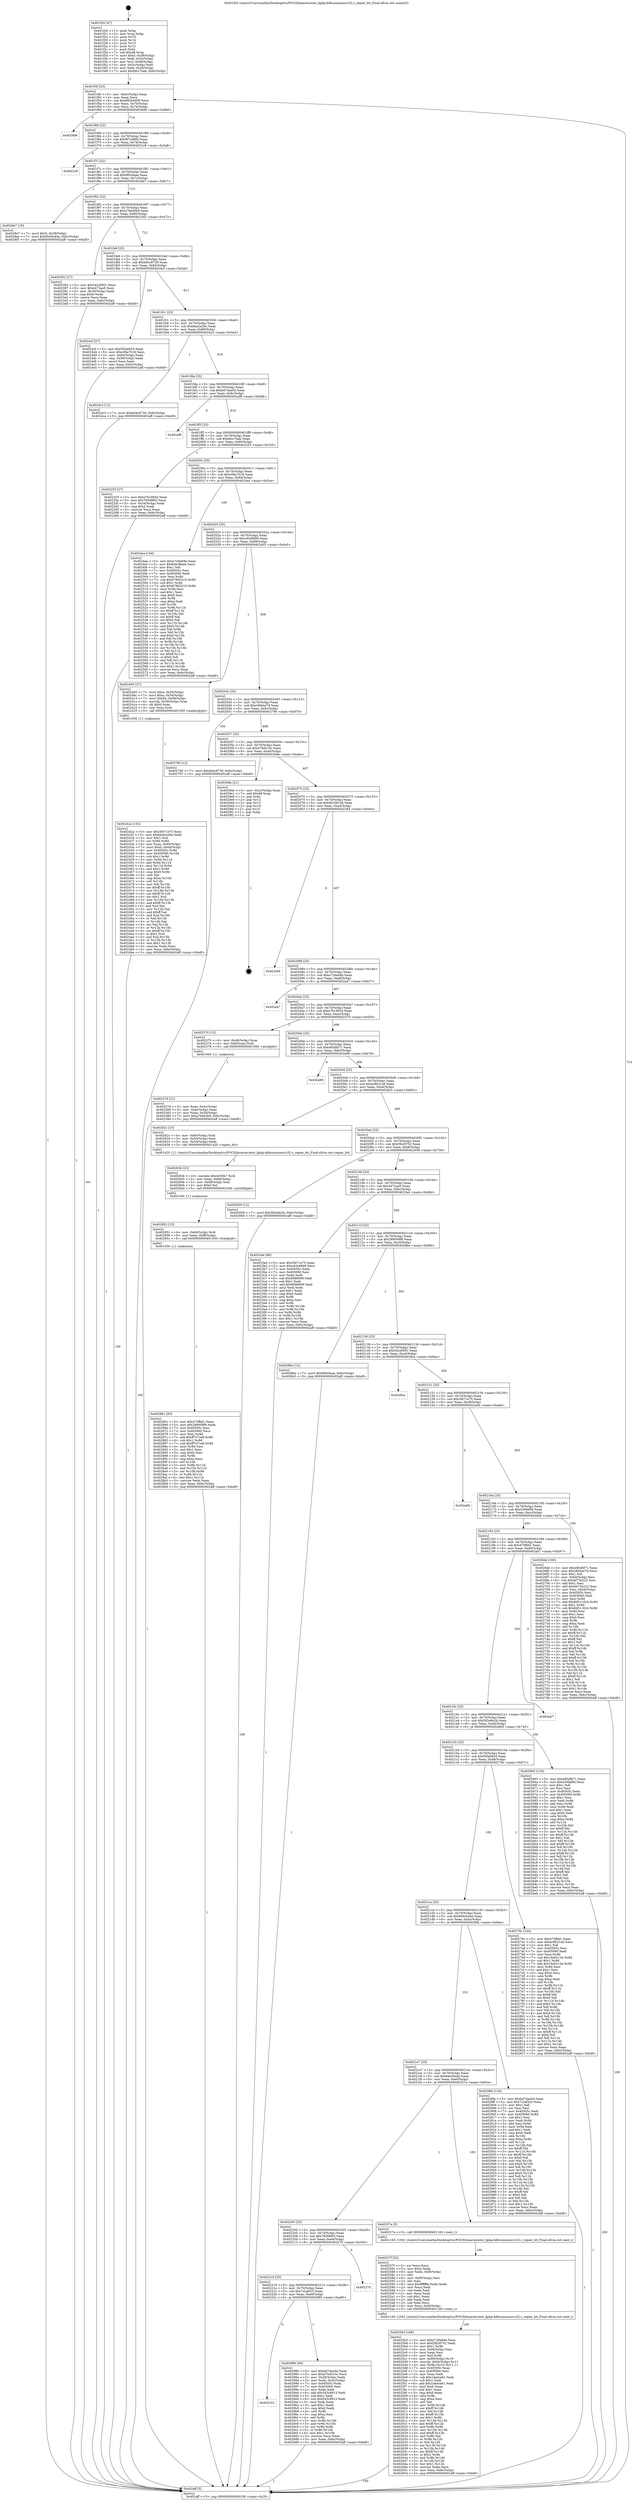 digraph "0x401f20" {
  label = "0x401f20 (/mnt/c/Users/mathe/Desktop/tcc/POCII/binaries/extr_kphp-kdbcommoncrc32.c_repair_bit_Final-ollvm.out::main(0))"
  labelloc = "t"
  node[shape=record]

  Entry [label="",width=0.3,height=0.3,shape=circle,fillcolor=black,style=filled]
  "0x401f4f" [label="{
     0x401f4f [23]\l
     | [instrs]\l
     &nbsp;&nbsp;0x401f4f \<+3\>: mov -0x6c(%rbp),%eax\l
     &nbsp;&nbsp;0x401f52 \<+2\>: mov %eax,%ecx\l
     &nbsp;&nbsp;0x401f54 \<+6\>: sub $0x89284499,%ecx\l
     &nbsp;&nbsp;0x401f5a \<+3\>: mov %eax,-0x70(%rbp)\l
     &nbsp;&nbsp;0x401f5d \<+3\>: mov %ecx,-0x74(%rbp)\l
     &nbsp;&nbsp;0x401f60 \<+6\>: je 00000000004028d6 \<main+0x9b6\>\l
  }"]
  "0x4028d6" [label="{
     0x4028d6\l
  }", style=dashed]
  "0x401f66" [label="{
     0x401f66 [22]\l
     | [instrs]\l
     &nbsp;&nbsp;0x401f66 \<+5\>: jmp 0000000000401f6b \<main+0x4b\>\l
     &nbsp;&nbsp;0x401f6b \<+3\>: mov -0x70(%rbp),%eax\l
     &nbsp;&nbsp;0x401f6e \<+5\>: sub $0x8f7cd900,%eax\l
     &nbsp;&nbsp;0x401f73 \<+3\>: mov %eax,-0x78(%rbp)\l
     &nbsp;&nbsp;0x401f76 \<+6\>: je 00000000004022c8 \<main+0x3a8\>\l
  }"]
  Exit [label="",width=0.3,height=0.3,shape=circle,fillcolor=black,style=filled,peripheries=2]
  "0x4022c8" [label="{
     0x4022c8\l
  }", style=dashed]
  "0x401f7c" [label="{
     0x401f7c [22]\l
     | [instrs]\l
     &nbsp;&nbsp;0x401f7c \<+5\>: jmp 0000000000401f81 \<main+0x61\>\l
     &nbsp;&nbsp;0x401f81 \<+3\>: mov -0x70(%rbp),%eax\l
     &nbsp;&nbsp;0x401f84 \<+5\>: sub $0x985cfaaa,%eax\l
     &nbsp;&nbsp;0x401f89 \<+3\>: mov %eax,-0x7c(%rbp)\l
     &nbsp;&nbsp;0x401f8c \<+6\>: je 00000000004028e7 \<main+0x9c7\>\l
  }"]
  "0x402232" [label="{
     0x402232\l
  }", style=dashed]
  "0x4028e7" [label="{
     0x4028e7 [19]\l
     | [instrs]\l
     &nbsp;&nbsp;0x4028e7 \<+7\>: movl $0x0,-0x38(%rbp)\l
     &nbsp;&nbsp;0x4028ee \<+7\>: movl $0x6040e44e,-0x6c(%rbp)\l
     &nbsp;&nbsp;0x4028f5 \<+5\>: jmp 0000000000402aff \<main+0xbdf\>\l
  }"]
  "0x401f92" [label="{
     0x401f92 [22]\l
     | [instrs]\l
     &nbsp;&nbsp;0x401f92 \<+5\>: jmp 0000000000401f97 \<main+0x77\>\l
     &nbsp;&nbsp;0x401f97 \<+3\>: mov -0x70(%rbp),%eax\l
     &nbsp;&nbsp;0x401f9a \<+5\>: sub $0xa76ed3b9,%eax\l
     &nbsp;&nbsp;0x401f9f \<+3\>: mov %eax,-0x80(%rbp)\l
     &nbsp;&nbsp;0x401fa2 \<+6\>: je 0000000000402392 \<main+0x472\>\l
  }"]
  "0x402980" [label="{
     0x402980 [94]\l
     | [instrs]\l
     &nbsp;&nbsp;0x402980 \<+5\>: mov $0xbd7daa5d,%eax\l
     &nbsp;&nbsp;0x402985 \<+5\>: mov $0xd7bd410c,%ecx\l
     &nbsp;&nbsp;0x40298a \<+3\>: mov -0x38(%rbp),%edx\l
     &nbsp;&nbsp;0x40298d \<+3\>: mov %edx,-0x2c(%rbp)\l
     &nbsp;&nbsp;0x402990 \<+7\>: mov 0x40505c,%edx\l
     &nbsp;&nbsp;0x402997 \<+7\>: mov 0x405060,%esi\l
     &nbsp;&nbsp;0x40299e \<+2\>: mov %edx,%edi\l
     &nbsp;&nbsp;0x4029a0 \<+6\>: add $0x543c9913,%edi\l
     &nbsp;&nbsp;0x4029a6 \<+3\>: sub $0x1,%edi\l
     &nbsp;&nbsp;0x4029a9 \<+6\>: sub $0x543c9913,%edi\l
     &nbsp;&nbsp;0x4029af \<+3\>: imul %edi,%edx\l
     &nbsp;&nbsp;0x4029b2 \<+3\>: and $0x1,%edx\l
     &nbsp;&nbsp;0x4029b5 \<+3\>: cmp $0x0,%edx\l
     &nbsp;&nbsp;0x4029b8 \<+4\>: sete %r8b\l
     &nbsp;&nbsp;0x4029bc \<+3\>: cmp $0xa,%esi\l
     &nbsp;&nbsp;0x4029bf \<+4\>: setl %r9b\l
     &nbsp;&nbsp;0x4029c3 \<+3\>: mov %r8b,%r10b\l
     &nbsp;&nbsp;0x4029c6 \<+3\>: and %r9b,%r10b\l
     &nbsp;&nbsp;0x4029c9 \<+3\>: xor %r9b,%r8b\l
     &nbsp;&nbsp;0x4029cc \<+3\>: or %r8b,%r10b\l
     &nbsp;&nbsp;0x4029cf \<+4\>: test $0x1,%r10b\l
     &nbsp;&nbsp;0x4029d3 \<+3\>: cmovne %ecx,%eax\l
     &nbsp;&nbsp;0x4029d6 \<+3\>: mov %eax,-0x6c(%rbp)\l
     &nbsp;&nbsp;0x4029d9 \<+5\>: jmp 0000000000402aff \<main+0xbdf\>\l
  }"]
  "0x402392" [label="{
     0x402392 [27]\l
     | [instrs]\l
     &nbsp;&nbsp;0x402392 \<+5\>: mov $0x3424f561,%eax\l
     &nbsp;&nbsp;0x402397 \<+5\>: mov $0x4472ae5,%ecx\l
     &nbsp;&nbsp;0x40239c \<+3\>: mov -0x30(%rbp),%edx\l
     &nbsp;&nbsp;0x40239f \<+3\>: cmp $0x0,%edx\l
     &nbsp;&nbsp;0x4023a2 \<+3\>: cmove %ecx,%eax\l
     &nbsp;&nbsp;0x4023a5 \<+3\>: mov %eax,-0x6c(%rbp)\l
     &nbsp;&nbsp;0x4023a8 \<+5\>: jmp 0000000000402aff \<main+0xbdf\>\l
  }"]
  "0x401fa8" [label="{
     0x401fa8 [25]\l
     | [instrs]\l
     &nbsp;&nbsp;0x401fa8 \<+5\>: jmp 0000000000401fad \<main+0x8d\>\l
     &nbsp;&nbsp;0x401fad \<+3\>: mov -0x70(%rbp),%eax\l
     &nbsp;&nbsp;0x401fb0 \<+5\>: sub $0xbb4c8739,%eax\l
     &nbsp;&nbsp;0x401fb5 \<+6\>: mov %eax,-0x84(%rbp)\l
     &nbsp;&nbsp;0x401fbb \<+6\>: je 00000000004024cf \<main+0x5af\>\l
  }"]
  "0x402219" [label="{
     0x402219 [25]\l
     | [instrs]\l
     &nbsp;&nbsp;0x402219 \<+5\>: jmp 000000000040221e \<main+0x2fe\>\l
     &nbsp;&nbsp;0x40221e \<+3\>: mov -0x70(%rbp),%eax\l
     &nbsp;&nbsp;0x402221 \<+5\>: sub $0x7c2af3c5,%eax\l
     &nbsp;&nbsp;0x402226 \<+6\>: mov %eax,-0xe8(%rbp)\l
     &nbsp;&nbsp;0x40222c \<+6\>: je 0000000000402980 \<main+0xa60\>\l
  }"]
  "0x4024cf" [label="{
     0x4024cf [27]\l
     | [instrs]\l
     &nbsp;&nbsp;0x4024cf \<+5\>: mov $0x5f3a6654,%eax\l
     &nbsp;&nbsp;0x4024d4 \<+5\>: mov $0xc06a7018,%ecx\l
     &nbsp;&nbsp;0x4024d9 \<+3\>: mov -0x64(%rbp),%edx\l
     &nbsp;&nbsp;0x4024dc \<+3\>: cmp -0x58(%rbp),%edx\l
     &nbsp;&nbsp;0x4024df \<+3\>: cmovl %ecx,%eax\l
     &nbsp;&nbsp;0x4024e2 \<+3\>: mov %eax,-0x6c(%rbp)\l
     &nbsp;&nbsp;0x4024e5 \<+5\>: jmp 0000000000402aff \<main+0xbdf\>\l
  }"]
  "0x401fc1" [label="{
     0x401fc1 [25]\l
     | [instrs]\l
     &nbsp;&nbsp;0x401fc1 \<+5\>: jmp 0000000000401fc6 \<main+0xa6\>\l
     &nbsp;&nbsp;0x401fc6 \<+3\>: mov -0x70(%rbp),%eax\l
     &nbsp;&nbsp;0x401fc9 \<+5\>: sub $0xbbd2a26e,%eax\l
     &nbsp;&nbsp;0x401fce \<+6\>: mov %eax,-0x88(%rbp)\l
     &nbsp;&nbsp;0x401fd4 \<+6\>: je 00000000004024c3 \<main+0x5a3\>\l
  }"]
  "0x402270" [label="{
     0x402270\l
  }", style=dashed]
  "0x4024c3" [label="{
     0x4024c3 [12]\l
     | [instrs]\l
     &nbsp;&nbsp;0x4024c3 \<+7\>: movl $0xbb4c8739,-0x6c(%rbp)\l
     &nbsp;&nbsp;0x4024ca \<+5\>: jmp 0000000000402aff \<main+0xbdf\>\l
  }"]
  "0x401fda" [label="{
     0x401fda [25]\l
     | [instrs]\l
     &nbsp;&nbsp;0x401fda \<+5\>: jmp 0000000000401fdf \<main+0xbf\>\l
     &nbsp;&nbsp;0x401fdf \<+3\>: mov -0x70(%rbp),%eax\l
     &nbsp;&nbsp;0x401fe2 \<+5\>: sub $0xbd7daa5d,%eax\l
     &nbsp;&nbsp;0x401fe7 \<+6\>: mov %eax,-0x8c(%rbp)\l
     &nbsp;&nbsp;0x401fed \<+6\>: je 0000000000402af8 \<main+0xbd8\>\l
  }"]
  "0x402861" [label="{
     0x402861 [93]\l
     | [instrs]\l
     &nbsp;&nbsp;0x402861 \<+5\>: mov $0x475ffaf1,%eax\l
     &nbsp;&nbsp;0x402866 \<+5\>: mov $0x289009f9,%edx\l
     &nbsp;&nbsp;0x40286b \<+7\>: mov 0x40505c,%esi\l
     &nbsp;&nbsp;0x402872 \<+7\>: mov 0x405060,%ecx\l
     &nbsp;&nbsp;0x402879 \<+3\>: mov %esi,%r8d\l
     &nbsp;&nbsp;0x40287c \<+7\>: add $0xff7e7ce8,%r8d\l
     &nbsp;&nbsp;0x402883 \<+4\>: sub $0x1,%r8d\l
     &nbsp;&nbsp;0x402887 \<+7\>: sub $0xff7e7ce8,%r8d\l
     &nbsp;&nbsp;0x40288e \<+4\>: imul %r8d,%esi\l
     &nbsp;&nbsp;0x402892 \<+3\>: and $0x1,%esi\l
     &nbsp;&nbsp;0x402895 \<+3\>: cmp $0x0,%esi\l
     &nbsp;&nbsp;0x402898 \<+4\>: sete %r9b\l
     &nbsp;&nbsp;0x40289c \<+3\>: cmp $0xa,%ecx\l
     &nbsp;&nbsp;0x40289f \<+4\>: setl %r10b\l
     &nbsp;&nbsp;0x4028a3 \<+3\>: mov %r9b,%r11b\l
     &nbsp;&nbsp;0x4028a6 \<+3\>: and %r10b,%r11b\l
     &nbsp;&nbsp;0x4028a9 \<+3\>: xor %r10b,%r9b\l
     &nbsp;&nbsp;0x4028ac \<+3\>: or %r9b,%r11b\l
     &nbsp;&nbsp;0x4028af \<+4\>: test $0x1,%r11b\l
     &nbsp;&nbsp;0x4028b3 \<+3\>: cmovne %edx,%eax\l
     &nbsp;&nbsp;0x4028b6 \<+3\>: mov %eax,-0x6c(%rbp)\l
     &nbsp;&nbsp;0x4028b9 \<+5\>: jmp 0000000000402aff \<main+0xbdf\>\l
  }"]
  "0x402af8" [label="{
     0x402af8\l
  }", style=dashed]
  "0x401ff3" [label="{
     0x401ff3 [25]\l
     | [instrs]\l
     &nbsp;&nbsp;0x401ff3 \<+5\>: jmp 0000000000401ff8 \<main+0xd8\>\l
     &nbsp;&nbsp;0x401ff8 \<+3\>: mov -0x70(%rbp),%eax\l
     &nbsp;&nbsp;0x401ffb \<+5\>: sub $0xbfcc7bab,%eax\l
     &nbsp;&nbsp;0x402000 \<+6\>: mov %eax,-0x90(%rbp)\l
     &nbsp;&nbsp;0x402006 \<+6\>: je 0000000000402255 \<main+0x335\>\l
  }"]
  "0x402852" [label="{
     0x402852 [15]\l
     | [instrs]\l
     &nbsp;&nbsp;0x402852 \<+4\>: mov -0x60(%rbp),%rdi\l
     &nbsp;&nbsp;0x402856 \<+6\>: mov %eax,-0xf8(%rbp)\l
     &nbsp;&nbsp;0x40285c \<+5\>: call 0000000000401030 \<free@plt\>\l
     | [calls]\l
     &nbsp;&nbsp;0x401030 \{1\} (unknown)\l
  }"]
  "0x402255" [label="{
     0x402255 [27]\l
     | [instrs]\l
     &nbsp;&nbsp;0x402255 \<+5\>: mov $0xe7b1965d,%eax\l
     &nbsp;&nbsp;0x40225a \<+5\>: mov $0x78308f03,%ecx\l
     &nbsp;&nbsp;0x40225f \<+3\>: mov -0x34(%rbp),%edx\l
     &nbsp;&nbsp;0x402262 \<+3\>: cmp $0x2,%edx\l
     &nbsp;&nbsp;0x402265 \<+3\>: cmovne %ecx,%eax\l
     &nbsp;&nbsp;0x402268 \<+3\>: mov %eax,-0x6c(%rbp)\l
     &nbsp;&nbsp;0x40226b \<+5\>: jmp 0000000000402aff \<main+0xbdf\>\l
  }"]
  "0x40200c" [label="{
     0x40200c [25]\l
     | [instrs]\l
     &nbsp;&nbsp;0x40200c \<+5\>: jmp 0000000000402011 \<main+0xf1\>\l
     &nbsp;&nbsp;0x402011 \<+3\>: mov -0x70(%rbp),%eax\l
     &nbsp;&nbsp;0x402014 \<+5\>: sub $0xc06a7018,%eax\l
     &nbsp;&nbsp;0x402019 \<+6\>: mov %eax,-0x94(%rbp)\l
     &nbsp;&nbsp;0x40201f \<+6\>: je 00000000004024ea \<main+0x5ca\>\l
  }"]
  "0x402aff" [label="{
     0x402aff [5]\l
     | [instrs]\l
     &nbsp;&nbsp;0x402aff \<+5\>: jmp 0000000000401f4f \<main+0x2f\>\l
  }"]
  "0x401f20" [label="{
     0x401f20 [47]\l
     | [instrs]\l
     &nbsp;&nbsp;0x401f20 \<+1\>: push %rbp\l
     &nbsp;&nbsp;0x401f21 \<+3\>: mov %rsp,%rbp\l
     &nbsp;&nbsp;0x401f24 \<+2\>: push %r15\l
     &nbsp;&nbsp;0x401f26 \<+2\>: push %r14\l
     &nbsp;&nbsp;0x401f28 \<+2\>: push %r13\l
     &nbsp;&nbsp;0x401f2a \<+2\>: push %r12\l
     &nbsp;&nbsp;0x401f2c \<+1\>: push %rbx\l
     &nbsp;&nbsp;0x401f2d \<+7\>: sub $0xd8,%rsp\l
     &nbsp;&nbsp;0x401f34 \<+7\>: movl $0x0,-0x38(%rbp)\l
     &nbsp;&nbsp;0x401f3b \<+3\>: mov %edi,-0x3c(%rbp)\l
     &nbsp;&nbsp;0x401f3e \<+4\>: mov %rsi,-0x48(%rbp)\l
     &nbsp;&nbsp;0x401f42 \<+3\>: mov -0x3c(%rbp),%edi\l
     &nbsp;&nbsp;0x401f45 \<+3\>: mov %edi,-0x34(%rbp)\l
     &nbsp;&nbsp;0x401f48 \<+7\>: movl $0xbfcc7bab,-0x6c(%rbp)\l
  }"]
  "0x40283b" [label="{
     0x40283b [23]\l
     | [instrs]\l
     &nbsp;&nbsp;0x40283b \<+10\>: movabs $0x4030b7,%rdi\l
     &nbsp;&nbsp;0x402845 \<+3\>: mov %eax,-0x68(%rbp)\l
     &nbsp;&nbsp;0x402848 \<+3\>: mov -0x68(%rbp),%esi\l
     &nbsp;&nbsp;0x40284b \<+2\>: mov $0x0,%al\l
     &nbsp;&nbsp;0x40284d \<+5\>: call 0000000000401040 \<printf@plt\>\l
     | [calls]\l
     &nbsp;&nbsp;0x401040 \{1\} (unknown)\l
  }"]
  "0x4024ea" [label="{
     0x4024ea [144]\l
     | [instrs]\l
     &nbsp;&nbsp;0x4024ea \<+5\>: mov $0xe729a84b,%eax\l
     &nbsp;&nbsp;0x4024ef \<+5\>: mov $0x6de38ada,%ecx\l
     &nbsp;&nbsp;0x4024f4 \<+2\>: mov $0x1,%dl\l
     &nbsp;&nbsp;0x4024f6 \<+7\>: mov 0x40505c,%esi\l
     &nbsp;&nbsp;0x4024fd \<+7\>: mov 0x405060,%edi\l
     &nbsp;&nbsp;0x402504 \<+3\>: mov %esi,%r8d\l
     &nbsp;&nbsp;0x402507 \<+7\>: sub $0x67805210,%r8d\l
     &nbsp;&nbsp;0x40250e \<+4\>: sub $0x1,%r8d\l
     &nbsp;&nbsp;0x402512 \<+7\>: add $0x67805210,%r8d\l
     &nbsp;&nbsp;0x402519 \<+4\>: imul %r8d,%esi\l
     &nbsp;&nbsp;0x40251d \<+3\>: and $0x1,%esi\l
     &nbsp;&nbsp;0x402520 \<+3\>: cmp $0x0,%esi\l
     &nbsp;&nbsp;0x402523 \<+4\>: sete %r9b\l
     &nbsp;&nbsp;0x402527 \<+3\>: cmp $0xa,%edi\l
     &nbsp;&nbsp;0x40252a \<+4\>: setl %r10b\l
     &nbsp;&nbsp;0x40252e \<+3\>: mov %r9b,%r11b\l
     &nbsp;&nbsp;0x402531 \<+4\>: xor $0xff,%r11b\l
     &nbsp;&nbsp;0x402535 \<+3\>: mov %r10b,%bl\l
     &nbsp;&nbsp;0x402538 \<+3\>: xor $0xff,%bl\l
     &nbsp;&nbsp;0x40253b \<+3\>: xor $0x0,%dl\l
     &nbsp;&nbsp;0x40253e \<+3\>: mov %r11b,%r14b\l
     &nbsp;&nbsp;0x402541 \<+4\>: and $0x0,%r14b\l
     &nbsp;&nbsp;0x402545 \<+3\>: and %dl,%r9b\l
     &nbsp;&nbsp;0x402548 \<+3\>: mov %bl,%r15b\l
     &nbsp;&nbsp;0x40254b \<+4\>: and $0x0,%r15b\l
     &nbsp;&nbsp;0x40254f \<+3\>: and %dl,%r10b\l
     &nbsp;&nbsp;0x402552 \<+3\>: or %r9b,%r14b\l
     &nbsp;&nbsp;0x402555 \<+3\>: or %r10b,%r15b\l
     &nbsp;&nbsp;0x402558 \<+3\>: xor %r15b,%r14b\l
     &nbsp;&nbsp;0x40255b \<+3\>: or %bl,%r11b\l
     &nbsp;&nbsp;0x40255e \<+4\>: xor $0xff,%r11b\l
     &nbsp;&nbsp;0x402562 \<+3\>: or $0x0,%dl\l
     &nbsp;&nbsp;0x402565 \<+3\>: and %dl,%r11b\l
     &nbsp;&nbsp;0x402568 \<+3\>: or %r11b,%r14b\l
     &nbsp;&nbsp;0x40256b \<+4\>: test $0x1,%r14b\l
     &nbsp;&nbsp;0x40256f \<+3\>: cmovne %ecx,%eax\l
     &nbsp;&nbsp;0x402572 \<+3\>: mov %eax,-0x6c(%rbp)\l
     &nbsp;&nbsp;0x402575 \<+5\>: jmp 0000000000402aff \<main+0xbdf\>\l
  }"]
  "0x402025" [label="{
     0x402025 [25]\l
     | [instrs]\l
     &nbsp;&nbsp;0x402025 \<+5\>: jmp 000000000040202a \<main+0x10a\>\l
     &nbsp;&nbsp;0x40202a \<+3\>: mov -0x70(%rbp),%eax\l
     &nbsp;&nbsp;0x40202d \<+5\>: sub $0xc93c8999,%eax\l
     &nbsp;&nbsp;0x402032 \<+6\>: mov %eax,-0x98(%rbp)\l
     &nbsp;&nbsp;0x402038 \<+6\>: je 0000000000402405 \<main+0x4e5\>\l
  }"]
  "0x4025b3" [label="{
     0x4025b3 [166]\l
     | [instrs]\l
     &nbsp;&nbsp;0x4025b3 \<+5\>: mov $0xe729a84b,%ecx\l
     &nbsp;&nbsp;0x4025b8 \<+5\>: mov $0xf3b29752,%edx\l
     &nbsp;&nbsp;0x4025bd \<+3\>: mov $0x1,%r8b\l
     &nbsp;&nbsp;0x4025c0 \<+6\>: mov -0xf4(%rbp),%esi\l
     &nbsp;&nbsp;0x4025c6 \<+3\>: imul %eax,%esi\l
     &nbsp;&nbsp;0x4025c9 \<+3\>: mov %sil,%r9b\l
     &nbsp;&nbsp;0x4025cc \<+4\>: mov -0x60(%rbp),%r10\l
     &nbsp;&nbsp;0x4025d0 \<+4\>: movslq -0x64(%rbp),%r11\l
     &nbsp;&nbsp;0x4025d4 \<+4\>: mov %r9b,(%r10,%r11,1)\l
     &nbsp;&nbsp;0x4025d8 \<+7\>: mov 0x40505c,%eax\l
     &nbsp;&nbsp;0x4025df \<+7\>: mov 0x405060,%esi\l
     &nbsp;&nbsp;0x4025e6 \<+2\>: mov %eax,%edi\l
     &nbsp;&nbsp;0x4025e8 \<+6\>: sub $0x1da4ce61,%edi\l
     &nbsp;&nbsp;0x4025ee \<+3\>: sub $0x1,%edi\l
     &nbsp;&nbsp;0x4025f1 \<+6\>: add $0x1da4ce61,%edi\l
     &nbsp;&nbsp;0x4025f7 \<+3\>: imul %edi,%eax\l
     &nbsp;&nbsp;0x4025fa \<+3\>: and $0x1,%eax\l
     &nbsp;&nbsp;0x4025fd \<+3\>: cmp $0x0,%eax\l
     &nbsp;&nbsp;0x402600 \<+4\>: sete %r9b\l
     &nbsp;&nbsp;0x402604 \<+3\>: cmp $0xa,%esi\l
     &nbsp;&nbsp;0x402607 \<+3\>: setl %bl\l
     &nbsp;&nbsp;0x40260a \<+3\>: mov %r9b,%r14b\l
     &nbsp;&nbsp;0x40260d \<+4\>: xor $0xff,%r14b\l
     &nbsp;&nbsp;0x402611 \<+3\>: mov %bl,%r15b\l
     &nbsp;&nbsp;0x402614 \<+4\>: xor $0xff,%r15b\l
     &nbsp;&nbsp;0x402618 \<+4\>: xor $0x1,%r8b\l
     &nbsp;&nbsp;0x40261c \<+3\>: mov %r14b,%r12b\l
     &nbsp;&nbsp;0x40261f \<+4\>: and $0xff,%r12b\l
     &nbsp;&nbsp;0x402623 \<+3\>: and %r8b,%r9b\l
     &nbsp;&nbsp;0x402626 \<+3\>: mov %r15b,%r13b\l
     &nbsp;&nbsp;0x402629 \<+4\>: and $0xff,%r13b\l
     &nbsp;&nbsp;0x40262d \<+3\>: and %r8b,%bl\l
     &nbsp;&nbsp;0x402630 \<+3\>: or %r9b,%r12b\l
     &nbsp;&nbsp;0x402633 \<+3\>: or %bl,%r13b\l
     &nbsp;&nbsp;0x402636 \<+3\>: xor %r13b,%r12b\l
     &nbsp;&nbsp;0x402639 \<+3\>: or %r15b,%r14b\l
     &nbsp;&nbsp;0x40263c \<+4\>: xor $0xff,%r14b\l
     &nbsp;&nbsp;0x402640 \<+4\>: or $0x1,%r8b\l
     &nbsp;&nbsp;0x402644 \<+3\>: and %r8b,%r14b\l
     &nbsp;&nbsp;0x402647 \<+3\>: or %r14b,%r12b\l
     &nbsp;&nbsp;0x40264a \<+4\>: test $0x1,%r12b\l
     &nbsp;&nbsp;0x40264e \<+3\>: cmovne %edx,%ecx\l
     &nbsp;&nbsp;0x402651 \<+3\>: mov %ecx,-0x6c(%rbp)\l
     &nbsp;&nbsp;0x402654 \<+5\>: jmp 0000000000402aff \<main+0xbdf\>\l
  }"]
  "0x402405" [label="{
     0x402405 [37]\l
     | [instrs]\l
     &nbsp;&nbsp;0x402405 \<+7\>: movl $0xa,-0x50(%rbp)\l
     &nbsp;&nbsp;0x40240c \<+7\>: movl $0xa,-0x54(%rbp)\l
     &nbsp;&nbsp;0x402413 \<+7\>: movl $0x64,-0x58(%rbp)\l
     &nbsp;&nbsp;0x40241a \<+4\>: movslq -0x58(%rbp),%rax\l
     &nbsp;&nbsp;0x40241e \<+4\>: shl $0x0,%rax\l
     &nbsp;&nbsp;0x402422 \<+3\>: mov %rax,%rdi\l
     &nbsp;&nbsp;0x402425 \<+5\>: call 0000000000401050 \<malloc@plt\>\l
     | [calls]\l
     &nbsp;&nbsp;0x401050 \{1\} (unknown)\l
  }"]
  "0x40203e" [label="{
     0x40203e [25]\l
     | [instrs]\l
     &nbsp;&nbsp;0x40203e \<+5\>: jmp 0000000000402043 \<main+0x123\>\l
     &nbsp;&nbsp;0x402043 \<+3\>: mov -0x70(%rbp),%eax\l
     &nbsp;&nbsp;0x402046 \<+5\>: sub $0xc9d44e7d,%eax\l
     &nbsp;&nbsp;0x40204b \<+6\>: mov %eax,-0x9c(%rbp)\l
     &nbsp;&nbsp;0x402051 \<+6\>: je 0000000000402790 \<main+0x870\>\l
  }"]
  "0x40257f" [label="{
     0x40257f [52]\l
     | [instrs]\l
     &nbsp;&nbsp;0x40257f \<+2\>: xor %ecx,%ecx\l
     &nbsp;&nbsp;0x402581 \<+5\>: mov $0x2,%edx\l
     &nbsp;&nbsp;0x402586 \<+6\>: mov %edx,-0xf0(%rbp)\l
     &nbsp;&nbsp;0x40258c \<+1\>: cltd\l
     &nbsp;&nbsp;0x40258d \<+6\>: mov -0xf0(%rbp),%esi\l
     &nbsp;&nbsp;0x402593 \<+2\>: idiv %esi\l
     &nbsp;&nbsp;0x402595 \<+6\>: imul $0xfffffffe,%edx,%edx\l
     &nbsp;&nbsp;0x40259b \<+2\>: mov %ecx,%edi\l
     &nbsp;&nbsp;0x40259d \<+2\>: sub %edx,%edi\l
     &nbsp;&nbsp;0x40259f \<+2\>: mov %ecx,%edx\l
     &nbsp;&nbsp;0x4025a1 \<+3\>: sub $0x1,%edx\l
     &nbsp;&nbsp;0x4025a4 \<+2\>: add %edx,%edi\l
     &nbsp;&nbsp;0x4025a6 \<+2\>: sub %edi,%ecx\l
     &nbsp;&nbsp;0x4025a8 \<+6\>: mov %ecx,-0xf4(%rbp)\l
     &nbsp;&nbsp;0x4025ae \<+5\>: call 0000000000401160 \<next_i\>\l
     | [calls]\l
     &nbsp;&nbsp;0x401160 \{100\} (/mnt/c/Users/mathe/Desktop/tcc/POCII/binaries/extr_kphp-kdbcommoncrc32.c_repair_bit_Final-ollvm.out::next_i)\l
  }"]
  "0x402790" [label="{
     0x402790 [12]\l
     | [instrs]\l
     &nbsp;&nbsp;0x402790 \<+7\>: movl $0xbb4c8739,-0x6c(%rbp)\l
     &nbsp;&nbsp;0x402797 \<+5\>: jmp 0000000000402aff \<main+0xbdf\>\l
  }"]
  "0x402057" [label="{
     0x402057 [25]\l
     | [instrs]\l
     &nbsp;&nbsp;0x402057 \<+5\>: jmp 000000000040205c \<main+0x13c\>\l
     &nbsp;&nbsp;0x40205c \<+3\>: mov -0x70(%rbp),%eax\l
     &nbsp;&nbsp;0x40205f \<+5\>: sub $0xd7bd410c,%eax\l
     &nbsp;&nbsp;0x402064 \<+6\>: mov %eax,-0xa0(%rbp)\l
     &nbsp;&nbsp;0x40206a \<+6\>: je 00000000004029de \<main+0xabe\>\l
  }"]
  "0x402200" [label="{
     0x402200 [25]\l
     | [instrs]\l
     &nbsp;&nbsp;0x402200 \<+5\>: jmp 0000000000402205 \<main+0x2e5\>\l
     &nbsp;&nbsp;0x402205 \<+3\>: mov -0x70(%rbp),%eax\l
     &nbsp;&nbsp;0x402208 \<+5\>: sub $0x78308f03,%eax\l
     &nbsp;&nbsp;0x40220d \<+6\>: mov %eax,-0xe4(%rbp)\l
     &nbsp;&nbsp;0x402213 \<+6\>: je 0000000000402270 \<main+0x350\>\l
  }"]
  "0x4029de" [label="{
     0x4029de [21]\l
     | [instrs]\l
     &nbsp;&nbsp;0x4029de \<+3\>: mov -0x2c(%rbp),%eax\l
     &nbsp;&nbsp;0x4029e1 \<+7\>: add $0xd8,%rsp\l
     &nbsp;&nbsp;0x4029e8 \<+1\>: pop %rbx\l
     &nbsp;&nbsp;0x4029e9 \<+2\>: pop %r12\l
     &nbsp;&nbsp;0x4029eb \<+2\>: pop %r13\l
     &nbsp;&nbsp;0x4029ed \<+2\>: pop %r14\l
     &nbsp;&nbsp;0x4029ef \<+2\>: pop %r15\l
     &nbsp;&nbsp;0x4029f1 \<+1\>: pop %rbp\l
     &nbsp;&nbsp;0x4029f2 \<+1\>: ret\l
  }"]
  "0x402070" [label="{
     0x402070 [25]\l
     | [instrs]\l
     &nbsp;&nbsp;0x402070 \<+5\>: jmp 0000000000402075 \<main+0x155\>\l
     &nbsp;&nbsp;0x402075 \<+3\>: mov -0x70(%rbp),%eax\l
     &nbsp;&nbsp;0x402078 \<+5\>: sub $0xdb338148,%eax\l
     &nbsp;&nbsp;0x40207d \<+6\>: mov %eax,-0xa4(%rbp)\l
     &nbsp;&nbsp;0x402083 \<+6\>: je 0000000000402364 \<main+0x444\>\l
  }"]
  "0x40257a" [label="{
     0x40257a [5]\l
     | [instrs]\l
     &nbsp;&nbsp;0x40257a \<+5\>: call 0000000000401160 \<next_i\>\l
     | [calls]\l
     &nbsp;&nbsp;0x401160 \{100\} (/mnt/c/Users/mathe/Desktop/tcc/POCII/binaries/extr_kphp-kdbcommoncrc32.c_repair_bit_Final-ollvm.out::next_i)\l
  }"]
  "0x402364" [label="{
     0x402364\l
  }", style=dashed]
  "0x402089" [label="{
     0x402089 [25]\l
     | [instrs]\l
     &nbsp;&nbsp;0x402089 \<+5\>: jmp 000000000040208e \<main+0x16e\>\l
     &nbsp;&nbsp;0x40208e \<+3\>: mov -0x70(%rbp),%eax\l
     &nbsp;&nbsp;0x402091 \<+5\>: sub $0xe729a84b,%eax\l
     &nbsp;&nbsp;0x402096 \<+6\>: mov %eax,-0xa8(%rbp)\l
     &nbsp;&nbsp;0x40209c \<+6\>: je 0000000000402a47 \<main+0xb27\>\l
  }"]
  "0x4021e7" [label="{
     0x4021e7 [25]\l
     | [instrs]\l
     &nbsp;&nbsp;0x4021e7 \<+5\>: jmp 00000000004021ec \<main+0x2cc\>\l
     &nbsp;&nbsp;0x4021ec \<+3\>: mov -0x70(%rbp),%eax\l
     &nbsp;&nbsp;0x4021ef \<+5\>: sub $0x6de38ada,%eax\l
     &nbsp;&nbsp;0x4021f4 \<+6\>: mov %eax,-0xe0(%rbp)\l
     &nbsp;&nbsp;0x4021fa \<+6\>: je 000000000040257a \<main+0x65a\>\l
  }"]
  "0x402a47" [label="{
     0x402a47\l
  }", style=dashed]
  "0x4020a2" [label="{
     0x4020a2 [25]\l
     | [instrs]\l
     &nbsp;&nbsp;0x4020a2 \<+5\>: jmp 00000000004020a7 \<main+0x187\>\l
     &nbsp;&nbsp;0x4020a7 \<+3\>: mov -0x70(%rbp),%eax\l
     &nbsp;&nbsp;0x4020aa \<+5\>: sub $0xe7b1965d,%eax\l
     &nbsp;&nbsp;0x4020af \<+6\>: mov %eax,-0xac(%rbp)\l
     &nbsp;&nbsp;0x4020b5 \<+6\>: je 0000000000402370 \<main+0x450\>\l
  }"]
  "0x4028fa" [label="{
     0x4028fa [134]\l
     | [instrs]\l
     &nbsp;&nbsp;0x4028fa \<+5\>: mov $0xbd7daa5d,%eax\l
     &nbsp;&nbsp;0x4028ff \<+5\>: mov $0x7c2af3c5,%ecx\l
     &nbsp;&nbsp;0x402904 \<+2\>: mov $0x1,%dl\l
     &nbsp;&nbsp;0x402906 \<+2\>: xor %esi,%esi\l
     &nbsp;&nbsp;0x402908 \<+7\>: mov 0x40505c,%edi\l
     &nbsp;&nbsp;0x40290f \<+8\>: mov 0x405060,%r8d\l
     &nbsp;&nbsp;0x402917 \<+3\>: sub $0x1,%esi\l
     &nbsp;&nbsp;0x40291a \<+3\>: mov %edi,%r9d\l
     &nbsp;&nbsp;0x40291d \<+3\>: add %esi,%r9d\l
     &nbsp;&nbsp;0x402920 \<+4\>: imul %r9d,%edi\l
     &nbsp;&nbsp;0x402924 \<+3\>: and $0x1,%edi\l
     &nbsp;&nbsp;0x402927 \<+3\>: cmp $0x0,%edi\l
     &nbsp;&nbsp;0x40292a \<+4\>: sete %r10b\l
     &nbsp;&nbsp;0x40292e \<+4\>: cmp $0xa,%r8d\l
     &nbsp;&nbsp;0x402932 \<+4\>: setl %r11b\l
     &nbsp;&nbsp;0x402936 \<+3\>: mov %r10b,%bl\l
     &nbsp;&nbsp;0x402939 \<+3\>: xor $0xff,%bl\l
     &nbsp;&nbsp;0x40293c \<+3\>: mov %r11b,%r14b\l
     &nbsp;&nbsp;0x40293f \<+4\>: xor $0xff,%r14b\l
     &nbsp;&nbsp;0x402943 \<+3\>: xor $0x0,%dl\l
     &nbsp;&nbsp;0x402946 \<+3\>: mov %bl,%r15b\l
     &nbsp;&nbsp;0x402949 \<+4\>: and $0x0,%r15b\l
     &nbsp;&nbsp;0x40294d \<+3\>: and %dl,%r10b\l
     &nbsp;&nbsp;0x402950 \<+3\>: mov %r14b,%r12b\l
     &nbsp;&nbsp;0x402953 \<+4\>: and $0x0,%r12b\l
     &nbsp;&nbsp;0x402957 \<+3\>: and %dl,%r11b\l
     &nbsp;&nbsp;0x40295a \<+3\>: or %r10b,%r15b\l
     &nbsp;&nbsp;0x40295d \<+3\>: or %r11b,%r12b\l
     &nbsp;&nbsp;0x402960 \<+3\>: xor %r12b,%r15b\l
     &nbsp;&nbsp;0x402963 \<+3\>: or %r14b,%bl\l
     &nbsp;&nbsp;0x402966 \<+3\>: xor $0xff,%bl\l
     &nbsp;&nbsp;0x402969 \<+3\>: or $0x0,%dl\l
     &nbsp;&nbsp;0x40296c \<+2\>: and %dl,%bl\l
     &nbsp;&nbsp;0x40296e \<+3\>: or %bl,%r15b\l
     &nbsp;&nbsp;0x402971 \<+4\>: test $0x1,%r15b\l
     &nbsp;&nbsp;0x402975 \<+3\>: cmovne %ecx,%eax\l
     &nbsp;&nbsp;0x402978 \<+3\>: mov %eax,-0x6c(%rbp)\l
     &nbsp;&nbsp;0x40297b \<+5\>: jmp 0000000000402aff \<main+0xbdf\>\l
  }"]
  "0x402370" [label="{
     0x402370 [13]\l
     | [instrs]\l
     &nbsp;&nbsp;0x402370 \<+4\>: mov -0x48(%rbp),%rax\l
     &nbsp;&nbsp;0x402374 \<+4\>: mov 0x8(%rax),%rdi\l
     &nbsp;&nbsp;0x402378 \<+5\>: call 0000000000401060 \<atoi@plt\>\l
     | [calls]\l
     &nbsp;&nbsp;0x401060 \{1\} (unknown)\l
  }"]
  "0x4020bb" [label="{
     0x4020bb [25]\l
     | [instrs]\l
     &nbsp;&nbsp;0x4020bb \<+5\>: jmp 00000000004020c0 \<main+0x1a0\>\l
     &nbsp;&nbsp;0x4020c0 \<+3\>: mov -0x70(%rbp),%eax\l
     &nbsp;&nbsp;0x4020c3 \<+5\>: sub $0xe85dfd71,%eax\l
     &nbsp;&nbsp;0x4020c8 \<+6\>: mov %eax,-0xb0(%rbp)\l
     &nbsp;&nbsp;0x4020ce \<+6\>: je 0000000000402a98 \<main+0xb78\>\l
  }"]
  "0x40237d" [label="{
     0x40237d [21]\l
     | [instrs]\l
     &nbsp;&nbsp;0x40237d \<+3\>: mov %eax,-0x4c(%rbp)\l
     &nbsp;&nbsp;0x402380 \<+3\>: mov -0x4c(%rbp),%eax\l
     &nbsp;&nbsp;0x402383 \<+3\>: mov %eax,-0x30(%rbp)\l
     &nbsp;&nbsp;0x402386 \<+7\>: movl $0xa76ed3b9,-0x6c(%rbp)\l
     &nbsp;&nbsp;0x40238d \<+5\>: jmp 0000000000402aff \<main+0xbdf\>\l
  }"]
  "0x4021ce" [label="{
     0x4021ce [25]\l
     | [instrs]\l
     &nbsp;&nbsp;0x4021ce \<+5\>: jmp 00000000004021d3 \<main+0x2b3\>\l
     &nbsp;&nbsp;0x4021d3 \<+3\>: mov -0x70(%rbp),%eax\l
     &nbsp;&nbsp;0x4021d6 \<+5\>: sub $0x6040e44e,%eax\l
     &nbsp;&nbsp;0x4021db \<+6\>: mov %eax,-0xdc(%rbp)\l
     &nbsp;&nbsp;0x4021e1 \<+6\>: je 00000000004028fa \<main+0x9da\>\l
  }"]
  "0x402a98" [label="{
     0x402a98\l
  }", style=dashed]
  "0x4020d4" [label="{
     0x4020d4 [25]\l
     | [instrs]\l
     &nbsp;&nbsp;0x4020d4 \<+5\>: jmp 00000000004020d9 \<main+0x1b9\>\l
     &nbsp;&nbsp;0x4020d9 \<+3\>: mov -0x70(%rbp),%eax\l
     &nbsp;&nbsp;0x4020dc \<+5\>: sub $0xec8b31a6,%eax\l
     &nbsp;&nbsp;0x4020e1 \<+6\>: mov %eax,-0xb4(%rbp)\l
     &nbsp;&nbsp;0x4020e7 \<+6\>: je 000000000040282c \<main+0x90c\>\l
  }"]
  "0x40279c" [label="{
     0x40279c [144]\l
     | [instrs]\l
     &nbsp;&nbsp;0x40279c \<+5\>: mov $0x475ffaf1,%eax\l
     &nbsp;&nbsp;0x4027a1 \<+5\>: mov $0xec8b31a6,%ecx\l
     &nbsp;&nbsp;0x4027a6 \<+2\>: mov $0x1,%dl\l
     &nbsp;&nbsp;0x4027a8 \<+7\>: mov 0x40505c,%esi\l
     &nbsp;&nbsp;0x4027af \<+7\>: mov 0x405060,%edi\l
     &nbsp;&nbsp;0x4027b6 \<+3\>: mov %esi,%r8d\l
     &nbsp;&nbsp;0x4027b9 \<+7\>: sub $0x16a0c13a,%r8d\l
     &nbsp;&nbsp;0x4027c0 \<+4\>: sub $0x1,%r8d\l
     &nbsp;&nbsp;0x4027c4 \<+7\>: add $0x16a0c13a,%r8d\l
     &nbsp;&nbsp;0x4027cb \<+4\>: imul %r8d,%esi\l
     &nbsp;&nbsp;0x4027cf \<+3\>: and $0x1,%esi\l
     &nbsp;&nbsp;0x4027d2 \<+3\>: cmp $0x0,%esi\l
     &nbsp;&nbsp;0x4027d5 \<+4\>: sete %r9b\l
     &nbsp;&nbsp;0x4027d9 \<+3\>: cmp $0xa,%edi\l
     &nbsp;&nbsp;0x4027dc \<+4\>: setl %r10b\l
     &nbsp;&nbsp;0x4027e0 \<+3\>: mov %r9b,%r11b\l
     &nbsp;&nbsp;0x4027e3 \<+4\>: xor $0xff,%r11b\l
     &nbsp;&nbsp;0x4027e7 \<+3\>: mov %r10b,%bl\l
     &nbsp;&nbsp;0x4027ea \<+3\>: xor $0xff,%bl\l
     &nbsp;&nbsp;0x4027ed \<+3\>: xor $0x0,%dl\l
     &nbsp;&nbsp;0x4027f0 \<+3\>: mov %r11b,%r14b\l
     &nbsp;&nbsp;0x4027f3 \<+4\>: and $0x0,%r14b\l
     &nbsp;&nbsp;0x4027f7 \<+3\>: and %dl,%r9b\l
     &nbsp;&nbsp;0x4027fa \<+3\>: mov %bl,%r15b\l
     &nbsp;&nbsp;0x4027fd \<+4\>: and $0x0,%r15b\l
     &nbsp;&nbsp;0x402801 \<+3\>: and %dl,%r10b\l
     &nbsp;&nbsp;0x402804 \<+3\>: or %r9b,%r14b\l
     &nbsp;&nbsp;0x402807 \<+3\>: or %r10b,%r15b\l
     &nbsp;&nbsp;0x40280a \<+3\>: xor %r15b,%r14b\l
     &nbsp;&nbsp;0x40280d \<+3\>: or %bl,%r11b\l
     &nbsp;&nbsp;0x402810 \<+4\>: xor $0xff,%r11b\l
     &nbsp;&nbsp;0x402814 \<+3\>: or $0x0,%dl\l
     &nbsp;&nbsp;0x402817 \<+3\>: and %dl,%r11b\l
     &nbsp;&nbsp;0x40281a \<+3\>: or %r11b,%r14b\l
     &nbsp;&nbsp;0x40281d \<+4\>: test $0x1,%r14b\l
     &nbsp;&nbsp;0x402821 \<+3\>: cmovne %ecx,%eax\l
     &nbsp;&nbsp;0x402824 \<+3\>: mov %eax,-0x6c(%rbp)\l
     &nbsp;&nbsp;0x402827 \<+5\>: jmp 0000000000402aff \<main+0xbdf\>\l
  }"]
  "0x40282c" [label="{
     0x40282c [15]\l
     | [instrs]\l
     &nbsp;&nbsp;0x40282c \<+4\>: mov -0x60(%rbp),%rdi\l
     &nbsp;&nbsp;0x402830 \<+3\>: mov -0x50(%rbp),%esi\l
     &nbsp;&nbsp;0x402833 \<+3\>: mov -0x54(%rbp),%edx\l
     &nbsp;&nbsp;0x402836 \<+5\>: call 0000000000401420 \<repair_bit\>\l
     | [calls]\l
     &nbsp;&nbsp;0x401420 \{1\} (/mnt/c/Users/mathe/Desktop/tcc/POCII/binaries/extr_kphp-kdbcommoncrc32.c_repair_bit_Final-ollvm.out::repair_bit)\l
  }"]
  "0x4020ed" [label="{
     0x4020ed [25]\l
     | [instrs]\l
     &nbsp;&nbsp;0x4020ed \<+5\>: jmp 00000000004020f2 \<main+0x1d2\>\l
     &nbsp;&nbsp;0x4020f2 \<+3\>: mov -0x70(%rbp),%eax\l
     &nbsp;&nbsp;0x4020f5 \<+5\>: sub $0xf3b29752,%eax\l
     &nbsp;&nbsp;0x4020fa \<+6\>: mov %eax,-0xb8(%rbp)\l
     &nbsp;&nbsp;0x402100 \<+6\>: je 0000000000402659 \<main+0x739\>\l
  }"]
  "0x4021b5" [label="{
     0x4021b5 [25]\l
     | [instrs]\l
     &nbsp;&nbsp;0x4021b5 \<+5\>: jmp 00000000004021ba \<main+0x29a\>\l
     &nbsp;&nbsp;0x4021ba \<+3\>: mov -0x70(%rbp),%eax\l
     &nbsp;&nbsp;0x4021bd \<+5\>: sub $0x5f3a6654,%eax\l
     &nbsp;&nbsp;0x4021c2 \<+6\>: mov %eax,-0xd8(%rbp)\l
     &nbsp;&nbsp;0x4021c8 \<+6\>: je 000000000040279c \<main+0x87c\>\l
  }"]
  "0x402659" [label="{
     0x402659 [12]\l
     | [instrs]\l
     &nbsp;&nbsp;0x402659 \<+7\>: movl $0x582e8e2b,-0x6c(%rbp)\l
     &nbsp;&nbsp;0x402660 \<+5\>: jmp 0000000000402aff \<main+0xbdf\>\l
  }"]
  "0x402106" [label="{
     0x402106 [25]\l
     | [instrs]\l
     &nbsp;&nbsp;0x402106 \<+5\>: jmp 000000000040210b \<main+0x1eb\>\l
     &nbsp;&nbsp;0x40210b \<+3\>: mov -0x70(%rbp),%eax\l
     &nbsp;&nbsp;0x40210e \<+5\>: sub $0x4472ae5,%eax\l
     &nbsp;&nbsp;0x402113 \<+6\>: mov %eax,-0xbc(%rbp)\l
     &nbsp;&nbsp;0x402119 \<+6\>: je 00000000004023ad \<main+0x48d\>\l
  }"]
  "0x402665" [label="{
     0x402665 [134]\l
     | [instrs]\l
     &nbsp;&nbsp;0x402665 \<+5\>: mov $0xe85dfd71,%eax\l
     &nbsp;&nbsp;0x40266a \<+5\>: mov $0x430faf06,%ecx\l
     &nbsp;&nbsp;0x40266f \<+2\>: mov $0x1,%dl\l
     &nbsp;&nbsp;0x402671 \<+2\>: xor %esi,%esi\l
     &nbsp;&nbsp;0x402673 \<+7\>: mov 0x40505c,%edi\l
     &nbsp;&nbsp;0x40267a \<+8\>: mov 0x405060,%r8d\l
     &nbsp;&nbsp;0x402682 \<+3\>: sub $0x1,%esi\l
     &nbsp;&nbsp;0x402685 \<+3\>: mov %edi,%r9d\l
     &nbsp;&nbsp;0x402688 \<+3\>: add %esi,%r9d\l
     &nbsp;&nbsp;0x40268b \<+4\>: imul %r9d,%edi\l
     &nbsp;&nbsp;0x40268f \<+3\>: and $0x1,%edi\l
     &nbsp;&nbsp;0x402692 \<+3\>: cmp $0x0,%edi\l
     &nbsp;&nbsp;0x402695 \<+4\>: sete %r10b\l
     &nbsp;&nbsp;0x402699 \<+4\>: cmp $0xa,%r8d\l
     &nbsp;&nbsp;0x40269d \<+4\>: setl %r11b\l
     &nbsp;&nbsp;0x4026a1 \<+3\>: mov %r10b,%bl\l
     &nbsp;&nbsp;0x4026a4 \<+3\>: xor $0xff,%bl\l
     &nbsp;&nbsp;0x4026a7 \<+3\>: mov %r11b,%r14b\l
     &nbsp;&nbsp;0x4026aa \<+4\>: xor $0xff,%r14b\l
     &nbsp;&nbsp;0x4026ae \<+3\>: xor $0x1,%dl\l
     &nbsp;&nbsp;0x4026b1 \<+3\>: mov %bl,%r15b\l
     &nbsp;&nbsp;0x4026b4 \<+4\>: and $0xff,%r15b\l
     &nbsp;&nbsp;0x4026b8 \<+3\>: and %dl,%r10b\l
     &nbsp;&nbsp;0x4026bb \<+3\>: mov %r14b,%r12b\l
     &nbsp;&nbsp;0x4026be \<+4\>: and $0xff,%r12b\l
     &nbsp;&nbsp;0x4026c2 \<+3\>: and %dl,%r11b\l
     &nbsp;&nbsp;0x4026c5 \<+3\>: or %r10b,%r15b\l
     &nbsp;&nbsp;0x4026c8 \<+3\>: or %r11b,%r12b\l
     &nbsp;&nbsp;0x4026cb \<+3\>: xor %r12b,%r15b\l
     &nbsp;&nbsp;0x4026ce \<+3\>: or %r14b,%bl\l
     &nbsp;&nbsp;0x4026d1 \<+3\>: xor $0xff,%bl\l
     &nbsp;&nbsp;0x4026d4 \<+3\>: or $0x1,%dl\l
     &nbsp;&nbsp;0x4026d7 \<+2\>: and %dl,%bl\l
     &nbsp;&nbsp;0x4026d9 \<+3\>: or %bl,%r15b\l
     &nbsp;&nbsp;0x4026dc \<+4\>: test $0x1,%r15b\l
     &nbsp;&nbsp;0x4026e0 \<+3\>: cmovne %ecx,%eax\l
     &nbsp;&nbsp;0x4026e3 \<+3\>: mov %eax,-0x6c(%rbp)\l
     &nbsp;&nbsp;0x4026e6 \<+5\>: jmp 0000000000402aff \<main+0xbdf\>\l
  }"]
  "0x4023ad" [label="{
     0x4023ad [88]\l
     | [instrs]\l
     &nbsp;&nbsp;0x4023ad \<+5\>: mov $0x3f471e75,%eax\l
     &nbsp;&nbsp;0x4023b2 \<+5\>: mov $0xc93c8999,%ecx\l
     &nbsp;&nbsp;0x4023b7 \<+7\>: mov 0x40505c,%edx\l
     &nbsp;&nbsp;0x4023be \<+7\>: mov 0x405060,%esi\l
     &nbsp;&nbsp;0x4023c5 \<+2\>: mov %edx,%edi\l
     &nbsp;&nbsp;0x4023c7 \<+6\>: sub $0x6688699,%edi\l
     &nbsp;&nbsp;0x4023cd \<+3\>: sub $0x1,%edi\l
     &nbsp;&nbsp;0x4023d0 \<+6\>: add $0x6688699,%edi\l
     &nbsp;&nbsp;0x4023d6 \<+3\>: imul %edi,%edx\l
     &nbsp;&nbsp;0x4023d9 \<+3\>: and $0x1,%edx\l
     &nbsp;&nbsp;0x4023dc \<+3\>: cmp $0x0,%edx\l
     &nbsp;&nbsp;0x4023df \<+4\>: sete %r8b\l
     &nbsp;&nbsp;0x4023e3 \<+3\>: cmp $0xa,%esi\l
     &nbsp;&nbsp;0x4023e6 \<+4\>: setl %r9b\l
     &nbsp;&nbsp;0x4023ea \<+3\>: mov %r8b,%r10b\l
     &nbsp;&nbsp;0x4023ed \<+3\>: and %r9b,%r10b\l
     &nbsp;&nbsp;0x4023f0 \<+3\>: xor %r9b,%r8b\l
     &nbsp;&nbsp;0x4023f3 \<+3\>: or %r8b,%r10b\l
     &nbsp;&nbsp;0x4023f6 \<+4\>: test $0x1,%r10b\l
     &nbsp;&nbsp;0x4023fa \<+3\>: cmovne %ecx,%eax\l
     &nbsp;&nbsp;0x4023fd \<+3\>: mov %eax,-0x6c(%rbp)\l
     &nbsp;&nbsp;0x402400 \<+5\>: jmp 0000000000402aff \<main+0xbdf\>\l
  }"]
  "0x40211f" [label="{
     0x40211f [25]\l
     | [instrs]\l
     &nbsp;&nbsp;0x40211f \<+5\>: jmp 0000000000402124 \<main+0x204\>\l
     &nbsp;&nbsp;0x402124 \<+3\>: mov -0x70(%rbp),%eax\l
     &nbsp;&nbsp;0x402127 \<+5\>: sub $0x289009f9,%eax\l
     &nbsp;&nbsp;0x40212c \<+6\>: mov %eax,-0xc0(%rbp)\l
     &nbsp;&nbsp;0x402132 \<+6\>: je 00000000004028be \<main+0x99e\>\l
  }"]
  "0x40242a" [label="{
     0x40242a [153]\l
     | [instrs]\l
     &nbsp;&nbsp;0x40242a \<+5\>: mov $0x3f471e75,%ecx\l
     &nbsp;&nbsp;0x40242f \<+5\>: mov $0xbbd2a26e,%edx\l
     &nbsp;&nbsp;0x402434 \<+3\>: mov $0x1,%sil\l
     &nbsp;&nbsp;0x402437 \<+3\>: xor %r8d,%r8d\l
     &nbsp;&nbsp;0x40243a \<+4\>: mov %rax,-0x60(%rbp)\l
     &nbsp;&nbsp;0x40243e \<+7\>: movl $0x0,-0x64(%rbp)\l
     &nbsp;&nbsp;0x402445 \<+8\>: mov 0x40505c,%r9d\l
     &nbsp;&nbsp;0x40244d \<+8\>: mov 0x405060,%r10d\l
     &nbsp;&nbsp;0x402455 \<+4\>: sub $0x1,%r8d\l
     &nbsp;&nbsp;0x402459 \<+3\>: mov %r9d,%r11d\l
     &nbsp;&nbsp;0x40245c \<+3\>: add %r8d,%r11d\l
     &nbsp;&nbsp;0x40245f \<+4\>: imul %r11d,%r9d\l
     &nbsp;&nbsp;0x402463 \<+4\>: and $0x1,%r9d\l
     &nbsp;&nbsp;0x402467 \<+4\>: cmp $0x0,%r9d\l
     &nbsp;&nbsp;0x40246b \<+3\>: sete %bl\l
     &nbsp;&nbsp;0x40246e \<+4\>: cmp $0xa,%r10d\l
     &nbsp;&nbsp;0x402472 \<+4\>: setl %r14b\l
     &nbsp;&nbsp;0x402476 \<+3\>: mov %bl,%r15b\l
     &nbsp;&nbsp;0x402479 \<+4\>: xor $0xff,%r15b\l
     &nbsp;&nbsp;0x40247d \<+3\>: mov %r14b,%r12b\l
     &nbsp;&nbsp;0x402480 \<+4\>: xor $0xff,%r12b\l
     &nbsp;&nbsp;0x402484 \<+4\>: xor $0x1,%sil\l
     &nbsp;&nbsp;0x402488 \<+3\>: mov %r15b,%r13b\l
     &nbsp;&nbsp;0x40248b \<+4\>: and $0xff,%r13b\l
     &nbsp;&nbsp;0x40248f \<+3\>: and %sil,%bl\l
     &nbsp;&nbsp;0x402492 \<+3\>: mov %r12b,%al\l
     &nbsp;&nbsp;0x402495 \<+2\>: and $0xff,%al\l
     &nbsp;&nbsp;0x402497 \<+3\>: and %sil,%r14b\l
     &nbsp;&nbsp;0x40249a \<+3\>: or %bl,%r13b\l
     &nbsp;&nbsp;0x40249d \<+3\>: or %r14b,%al\l
     &nbsp;&nbsp;0x4024a0 \<+3\>: xor %al,%r13b\l
     &nbsp;&nbsp;0x4024a3 \<+3\>: or %r12b,%r15b\l
     &nbsp;&nbsp;0x4024a6 \<+4\>: xor $0xff,%r15b\l
     &nbsp;&nbsp;0x4024aa \<+4\>: or $0x1,%sil\l
     &nbsp;&nbsp;0x4024ae \<+3\>: and %sil,%r15b\l
     &nbsp;&nbsp;0x4024b1 \<+3\>: or %r15b,%r13b\l
     &nbsp;&nbsp;0x4024b4 \<+4\>: test $0x1,%r13b\l
     &nbsp;&nbsp;0x4024b8 \<+3\>: cmovne %edx,%ecx\l
     &nbsp;&nbsp;0x4024bb \<+3\>: mov %ecx,-0x6c(%rbp)\l
     &nbsp;&nbsp;0x4024be \<+5\>: jmp 0000000000402aff \<main+0xbdf\>\l
  }"]
  "0x40219c" [label="{
     0x40219c [25]\l
     | [instrs]\l
     &nbsp;&nbsp;0x40219c \<+5\>: jmp 00000000004021a1 \<main+0x281\>\l
     &nbsp;&nbsp;0x4021a1 \<+3\>: mov -0x70(%rbp),%eax\l
     &nbsp;&nbsp;0x4021a4 \<+5\>: sub $0x582e8e2b,%eax\l
     &nbsp;&nbsp;0x4021a9 \<+6\>: mov %eax,-0xd4(%rbp)\l
     &nbsp;&nbsp;0x4021af \<+6\>: je 0000000000402665 \<main+0x745\>\l
  }"]
  "0x4028be" [label="{
     0x4028be [12]\l
     | [instrs]\l
     &nbsp;&nbsp;0x4028be \<+7\>: movl $0x985cfaaa,-0x6c(%rbp)\l
     &nbsp;&nbsp;0x4028c5 \<+5\>: jmp 0000000000402aff \<main+0xbdf\>\l
  }"]
  "0x402138" [label="{
     0x402138 [25]\l
     | [instrs]\l
     &nbsp;&nbsp;0x402138 \<+5\>: jmp 000000000040213d \<main+0x21d\>\l
     &nbsp;&nbsp;0x40213d \<+3\>: mov -0x70(%rbp),%eax\l
     &nbsp;&nbsp;0x402140 \<+5\>: sub $0x3424f561,%eax\l
     &nbsp;&nbsp;0x402145 \<+6\>: mov %eax,-0xc4(%rbp)\l
     &nbsp;&nbsp;0x40214b \<+6\>: je 00000000004028ca \<main+0x9aa\>\l
  }"]
  "0x402ab7" [label="{
     0x402ab7\l
  }", style=dashed]
  "0x4028ca" [label="{
     0x4028ca\l
  }", style=dashed]
  "0x402151" [label="{
     0x402151 [25]\l
     | [instrs]\l
     &nbsp;&nbsp;0x402151 \<+5\>: jmp 0000000000402156 \<main+0x236\>\l
     &nbsp;&nbsp;0x402156 \<+3\>: mov -0x70(%rbp),%eax\l
     &nbsp;&nbsp;0x402159 \<+5\>: sub $0x3f471e75,%eax\l
     &nbsp;&nbsp;0x40215e \<+6\>: mov %eax,-0xc8(%rbp)\l
     &nbsp;&nbsp;0x402164 \<+6\>: je 0000000000402a0b \<main+0xaeb\>\l
  }"]
  "0x402183" [label="{
     0x402183 [25]\l
     | [instrs]\l
     &nbsp;&nbsp;0x402183 \<+5\>: jmp 0000000000402188 \<main+0x268\>\l
     &nbsp;&nbsp;0x402188 \<+3\>: mov -0x70(%rbp),%eax\l
     &nbsp;&nbsp;0x40218b \<+5\>: sub $0x475ffaf1,%eax\l
     &nbsp;&nbsp;0x402190 \<+6\>: mov %eax,-0xd0(%rbp)\l
     &nbsp;&nbsp;0x402196 \<+6\>: je 0000000000402ab7 \<main+0xb97\>\l
  }"]
  "0x402a0b" [label="{
     0x402a0b\l
  }", style=dashed]
  "0x40216a" [label="{
     0x40216a [25]\l
     | [instrs]\l
     &nbsp;&nbsp;0x40216a \<+5\>: jmp 000000000040216f \<main+0x24f\>\l
     &nbsp;&nbsp;0x40216f \<+3\>: mov -0x70(%rbp),%eax\l
     &nbsp;&nbsp;0x402172 \<+5\>: sub $0x430faf06,%eax\l
     &nbsp;&nbsp;0x402177 \<+6\>: mov %eax,-0xcc(%rbp)\l
     &nbsp;&nbsp;0x40217d \<+6\>: je 00000000004026eb \<main+0x7cb\>\l
  }"]
  "0x4026eb" [label="{
     0x4026eb [165]\l
     | [instrs]\l
     &nbsp;&nbsp;0x4026eb \<+5\>: mov $0xe85dfd71,%eax\l
     &nbsp;&nbsp;0x4026f0 \<+5\>: mov $0xc9d44e7d,%ecx\l
     &nbsp;&nbsp;0x4026f5 \<+2\>: mov $0x1,%dl\l
     &nbsp;&nbsp;0x4026f7 \<+3\>: mov -0x64(%rbp),%esi\l
     &nbsp;&nbsp;0x4026fa \<+6\>: sub $0xdd73b222,%esi\l
     &nbsp;&nbsp;0x402700 \<+3\>: add $0x1,%esi\l
     &nbsp;&nbsp;0x402703 \<+6\>: add $0xdd73b222,%esi\l
     &nbsp;&nbsp;0x402709 \<+3\>: mov %esi,-0x64(%rbp)\l
     &nbsp;&nbsp;0x40270c \<+7\>: mov 0x40505c,%esi\l
     &nbsp;&nbsp;0x402713 \<+7\>: mov 0x405060,%edi\l
     &nbsp;&nbsp;0x40271a \<+3\>: mov %esi,%r8d\l
     &nbsp;&nbsp;0x40271d \<+7\>: add $0x8d511624,%r8d\l
     &nbsp;&nbsp;0x402724 \<+4\>: sub $0x1,%r8d\l
     &nbsp;&nbsp;0x402728 \<+7\>: sub $0x8d511624,%r8d\l
     &nbsp;&nbsp;0x40272f \<+4\>: imul %r8d,%esi\l
     &nbsp;&nbsp;0x402733 \<+3\>: and $0x1,%esi\l
     &nbsp;&nbsp;0x402736 \<+3\>: cmp $0x0,%esi\l
     &nbsp;&nbsp;0x402739 \<+4\>: sete %r9b\l
     &nbsp;&nbsp;0x40273d \<+3\>: cmp $0xa,%edi\l
     &nbsp;&nbsp;0x402740 \<+4\>: setl %r10b\l
     &nbsp;&nbsp;0x402744 \<+3\>: mov %r9b,%r11b\l
     &nbsp;&nbsp;0x402747 \<+4\>: xor $0xff,%r11b\l
     &nbsp;&nbsp;0x40274b \<+3\>: mov %r10b,%bl\l
     &nbsp;&nbsp;0x40274e \<+3\>: xor $0xff,%bl\l
     &nbsp;&nbsp;0x402751 \<+3\>: xor $0x1,%dl\l
     &nbsp;&nbsp;0x402754 \<+3\>: mov %r11b,%r14b\l
     &nbsp;&nbsp;0x402757 \<+4\>: and $0xff,%r14b\l
     &nbsp;&nbsp;0x40275b \<+3\>: and %dl,%r9b\l
     &nbsp;&nbsp;0x40275e \<+3\>: mov %bl,%r15b\l
     &nbsp;&nbsp;0x402761 \<+4\>: and $0xff,%r15b\l
     &nbsp;&nbsp;0x402765 \<+3\>: and %dl,%r10b\l
     &nbsp;&nbsp;0x402768 \<+3\>: or %r9b,%r14b\l
     &nbsp;&nbsp;0x40276b \<+3\>: or %r10b,%r15b\l
     &nbsp;&nbsp;0x40276e \<+3\>: xor %r15b,%r14b\l
     &nbsp;&nbsp;0x402771 \<+3\>: or %bl,%r11b\l
     &nbsp;&nbsp;0x402774 \<+4\>: xor $0xff,%r11b\l
     &nbsp;&nbsp;0x402778 \<+3\>: or $0x1,%dl\l
     &nbsp;&nbsp;0x40277b \<+3\>: and %dl,%r11b\l
     &nbsp;&nbsp;0x40277e \<+3\>: or %r11b,%r14b\l
     &nbsp;&nbsp;0x402781 \<+4\>: test $0x1,%r14b\l
     &nbsp;&nbsp;0x402785 \<+3\>: cmovne %ecx,%eax\l
     &nbsp;&nbsp;0x402788 \<+3\>: mov %eax,-0x6c(%rbp)\l
     &nbsp;&nbsp;0x40278b \<+5\>: jmp 0000000000402aff \<main+0xbdf\>\l
  }"]
  Entry -> "0x401f20" [label=" 1"]
  "0x401f4f" -> "0x4028d6" [label=" 0"]
  "0x401f4f" -> "0x401f66" [label=" 714"]
  "0x4029de" -> Exit [label=" 1"]
  "0x401f66" -> "0x4022c8" [label=" 0"]
  "0x401f66" -> "0x401f7c" [label=" 714"]
  "0x402980" -> "0x402aff" [label=" 1"]
  "0x401f7c" -> "0x4028e7" [label=" 1"]
  "0x401f7c" -> "0x401f92" [label=" 713"]
  "0x402219" -> "0x402232" [label=" 0"]
  "0x401f92" -> "0x402392" [label=" 1"]
  "0x401f92" -> "0x401fa8" [label=" 712"]
  "0x402219" -> "0x402980" [label=" 1"]
  "0x401fa8" -> "0x4024cf" [label=" 101"]
  "0x401fa8" -> "0x401fc1" [label=" 611"]
  "0x402200" -> "0x402219" [label=" 1"]
  "0x401fc1" -> "0x4024c3" [label=" 1"]
  "0x401fc1" -> "0x401fda" [label=" 610"]
  "0x402200" -> "0x402270" [label=" 0"]
  "0x401fda" -> "0x402af8" [label=" 0"]
  "0x401fda" -> "0x401ff3" [label=" 610"]
  "0x4028fa" -> "0x402aff" [label=" 1"]
  "0x401ff3" -> "0x402255" [label=" 1"]
  "0x401ff3" -> "0x40200c" [label=" 609"]
  "0x402255" -> "0x402aff" [label=" 1"]
  "0x401f20" -> "0x401f4f" [label=" 1"]
  "0x402aff" -> "0x401f4f" [label=" 713"]
  "0x4028e7" -> "0x402aff" [label=" 1"]
  "0x40200c" -> "0x4024ea" [label=" 100"]
  "0x40200c" -> "0x402025" [label=" 509"]
  "0x4028be" -> "0x402aff" [label=" 1"]
  "0x402025" -> "0x402405" [label=" 1"]
  "0x402025" -> "0x40203e" [label=" 508"]
  "0x402861" -> "0x402aff" [label=" 1"]
  "0x40203e" -> "0x402790" [label=" 100"]
  "0x40203e" -> "0x402057" [label=" 408"]
  "0x402852" -> "0x402861" [label=" 1"]
  "0x402057" -> "0x4029de" [label=" 1"]
  "0x402057" -> "0x402070" [label=" 407"]
  "0x40283b" -> "0x402852" [label=" 1"]
  "0x402070" -> "0x402364" [label=" 0"]
  "0x402070" -> "0x402089" [label=" 407"]
  "0x40282c" -> "0x40283b" [label=" 1"]
  "0x402089" -> "0x402a47" [label=" 0"]
  "0x402089" -> "0x4020a2" [label=" 407"]
  "0x402790" -> "0x402aff" [label=" 100"]
  "0x4020a2" -> "0x402370" [label=" 1"]
  "0x4020a2" -> "0x4020bb" [label=" 406"]
  "0x402370" -> "0x40237d" [label=" 1"]
  "0x40237d" -> "0x402aff" [label=" 1"]
  "0x402392" -> "0x402aff" [label=" 1"]
  "0x4026eb" -> "0x402aff" [label=" 100"]
  "0x4020bb" -> "0x402a98" [label=" 0"]
  "0x4020bb" -> "0x4020d4" [label=" 406"]
  "0x402659" -> "0x402aff" [label=" 100"]
  "0x4020d4" -> "0x40282c" [label=" 1"]
  "0x4020d4" -> "0x4020ed" [label=" 405"]
  "0x4025b3" -> "0x402aff" [label=" 100"]
  "0x4020ed" -> "0x402659" [label=" 100"]
  "0x4020ed" -> "0x402106" [label=" 305"]
  "0x40257a" -> "0x40257f" [label=" 100"]
  "0x402106" -> "0x4023ad" [label=" 1"]
  "0x402106" -> "0x40211f" [label=" 304"]
  "0x4023ad" -> "0x402aff" [label=" 1"]
  "0x402405" -> "0x40242a" [label=" 1"]
  "0x40242a" -> "0x402aff" [label=" 1"]
  "0x4024c3" -> "0x402aff" [label=" 1"]
  "0x4024cf" -> "0x402aff" [label=" 101"]
  "0x4024ea" -> "0x402aff" [label=" 100"]
  "0x4021e7" -> "0x402200" [label=" 1"]
  "0x40211f" -> "0x4028be" [label=" 1"]
  "0x40211f" -> "0x402138" [label=" 303"]
  "0x40279c" -> "0x402aff" [label=" 1"]
  "0x402138" -> "0x4028ca" [label=" 0"]
  "0x402138" -> "0x402151" [label=" 303"]
  "0x4021ce" -> "0x4021e7" [label=" 101"]
  "0x402151" -> "0x402a0b" [label=" 0"]
  "0x402151" -> "0x40216a" [label=" 303"]
  "0x402665" -> "0x402aff" [label=" 100"]
  "0x40216a" -> "0x4026eb" [label=" 100"]
  "0x40216a" -> "0x402183" [label=" 203"]
  "0x4021ce" -> "0x4028fa" [label=" 1"]
  "0x402183" -> "0x402ab7" [label=" 0"]
  "0x402183" -> "0x40219c" [label=" 203"]
  "0x4021e7" -> "0x40257a" [label=" 100"]
  "0x40219c" -> "0x402665" [label=" 100"]
  "0x40219c" -> "0x4021b5" [label=" 103"]
  "0x40257f" -> "0x4025b3" [label=" 100"]
  "0x4021b5" -> "0x40279c" [label=" 1"]
  "0x4021b5" -> "0x4021ce" [label=" 102"]
}
